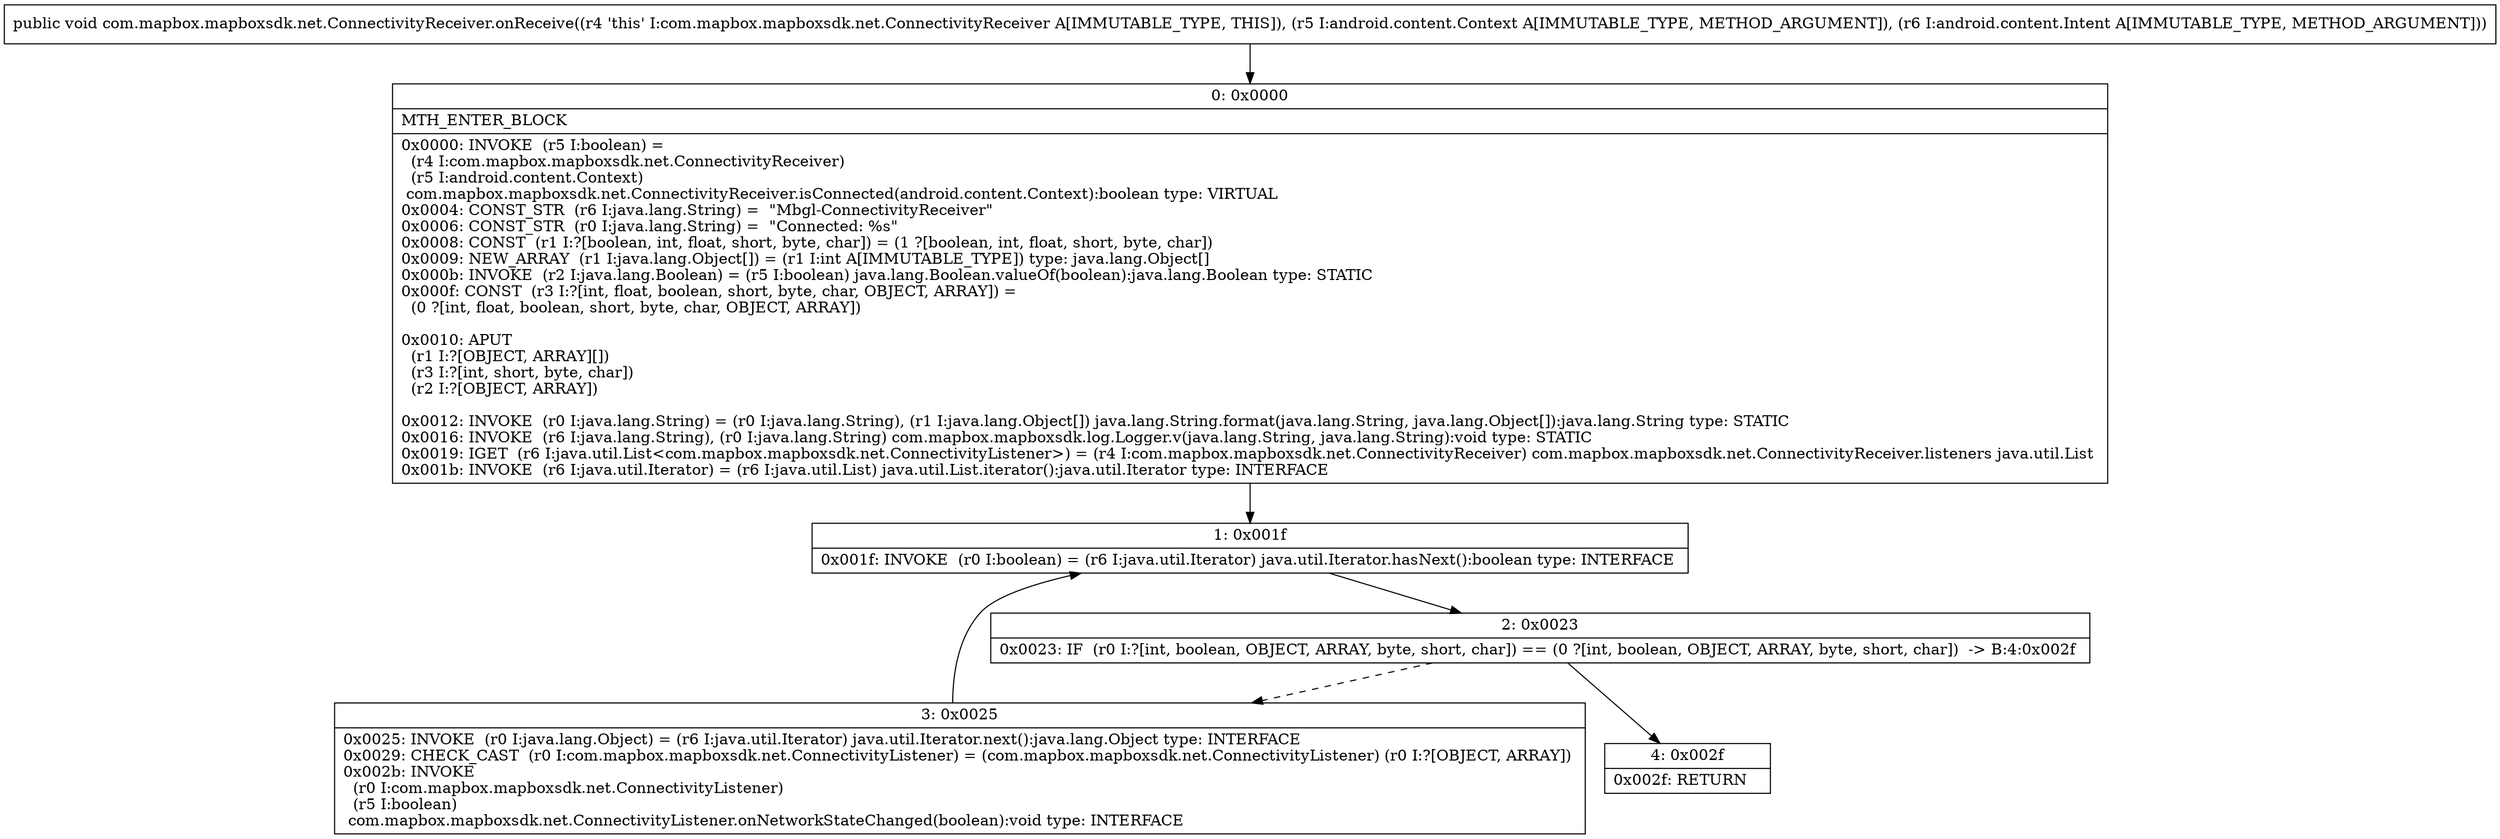 digraph "CFG forcom.mapbox.mapboxsdk.net.ConnectivityReceiver.onReceive(Landroid\/content\/Context;Landroid\/content\/Intent;)V" {
Node_0 [shape=record,label="{0\:\ 0x0000|MTH_ENTER_BLOCK\l|0x0000: INVOKE  (r5 I:boolean) = \l  (r4 I:com.mapbox.mapboxsdk.net.ConnectivityReceiver)\l  (r5 I:android.content.Context)\l com.mapbox.mapboxsdk.net.ConnectivityReceiver.isConnected(android.content.Context):boolean type: VIRTUAL \l0x0004: CONST_STR  (r6 I:java.lang.String) =  \"Mbgl\-ConnectivityReceiver\" \l0x0006: CONST_STR  (r0 I:java.lang.String) =  \"Connected: %s\" \l0x0008: CONST  (r1 I:?[boolean, int, float, short, byte, char]) = (1 ?[boolean, int, float, short, byte, char]) \l0x0009: NEW_ARRAY  (r1 I:java.lang.Object[]) = (r1 I:int A[IMMUTABLE_TYPE]) type: java.lang.Object[] \l0x000b: INVOKE  (r2 I:java.lang.Boolean) = (r5 I:boolean) java.lang.Boolean.valueOf(boolean):java.lang.Boolean type: STATIC \l0x000f: CONST  (r3 I:?[int, float, boolean, short, byte, char, OBJECT, ARRAY]) = \l  (0 ?[int, float, boolean, short, byte, char, OBJECT, ARRAY])\l \l0x0010: APUT  \l  (r1 I:?[OBJECT, ARRAY][])\l  (r3 I:?[int, short, byte, char])\l  (r2 I:?[OBJECT, ARRAY])\l \l0x0012: INVOKE  (r0 I:java.lang.String) = (r0 I:java.lang.String), (r1 I:java.lang.Object[]) java.lang.String.format(java.lang.String, java.lang.Object[]):java.lang.String type: STATIC \l0x0016: INVOKE  (r6 I:java.lang.String), (r0 I:java.lang.String) com.mapbox.mapboxsdk.log.Logger.v(java.lang.String, java.lang.String):void type: STATIC \l0x0019: IGET  (r6 I:java.util.List\<com.mapbox.mapboxsdk.net.ConnectivityListener\>) = (r4 I:com.mapbox.mapboxsdk.net.ConnectivityReceiver) com.mapbox.mapboxsdk.net.ConnectivityReceiver.listeners java.util.List \l0x001b: INVOKE  (r6 I:java.util.Iterator) = (r6 I:java.util.List) java.util.List.iterator():java.util.Iterator type: INTERFACE \l}"];
Node_1 [shape=record,label="{1\:\ 0x001f|0x001f: INVOKE  (r0 I:boolean) = (r6 I:java.util.Iterator) java.util.Iterator.hasNext():boolean type: INTERFACE \l}"];
Node_2 [shape=record,label="{2\:\ 0x0023|0x0023: IF  (r0 I:?[int, boolean, OBJECT, ARRAY, byte, short, char]) == (0 ?[int, boolean, OBJECT, ARRAY, byte, short, char])  \-\> B:4:0x002f \l}"];
Node_3 [shape=record,label="{3\:\ 0x0025|0x0025: INVOKE  (r0 I:java.lang.Object) = (r6 I:java.util.Iterator) java.util.Iterator.next():java.lang.Object type: INTERFACE \l0x0029: CHECK_CAST  (r0 I:com.mapbox.mapboxsdk.net.ConnectivityListener) = (com.mapbox.mapboxsdk.net.ConnectivityListener) (r0 I:?[OBJECT, ARRAY]) \l0x002b: INVOKE  \l  (r0 I:com.mapbox.mapboxsdk.net.ConnectivityListener)\l  (r5 I:boolean)\l com.mapbox.mapboxsdk.net.ConnectivityListener.onNetworkStateChanged(boolean):void type: INTERFACE \l}"];
Node_4 [shape=record,label="{4\:\ 0x002f|0x002f: RETURN   \l}"];
MethodNode[shape=record,label="{public void com.mapbox.mapboxsdk.net.ConnectivityReceiver.onReceive((r4 'this' I:com.mapbox.mapboxsdk.net.ConnectivityReceiver A[IMMUTABLE_TYPE, THIS]), (r5 I:android.content.Context A[IMMUTABLE_TYPE, METHOD_ARGUMENT]), (r6 I:android.content.Intent A[IMMUTABLE_TYPE, METHOD_ARGUMENT])) }"];
MethodNode -> Node_0;
Node_0 -> Node_1;
Node_1 -> Node_2;
Node_2 -> Node_3[style=dashed];
Node_2 -> Node_4;
Node_3 -> Node_1;
}

